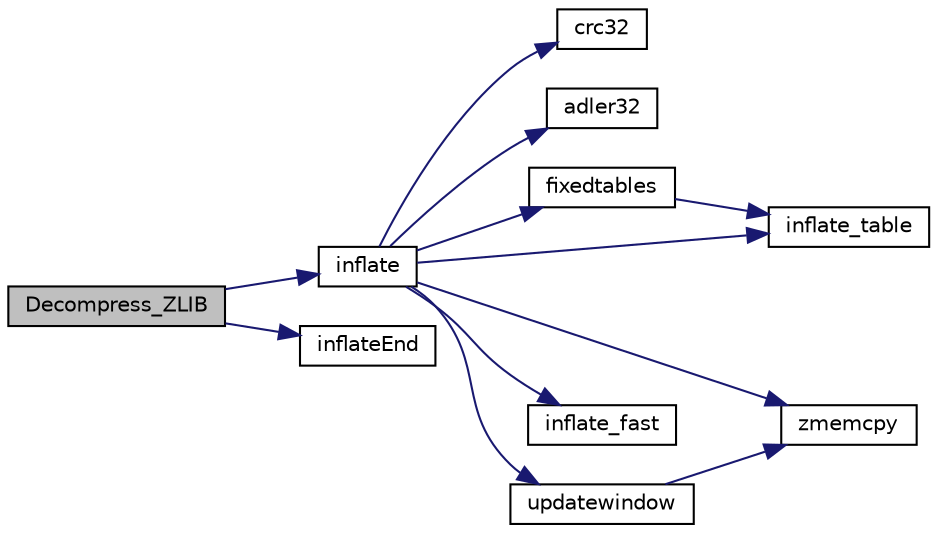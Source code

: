 digraph G
{
  edge [fontname="Helvetica",fontsize="10",labelfontname="Helvetica",labelfontsize="10"];
  node [fontname="Helvetica",fontsize="10",shape=record];
  rankdir="LR";
  Node1 [label="Decompress_ZLIB",height=0.2,width=0.4,color="black", fillcolor="grey75", style="filled" fontcolor="black"];
  Node1 -> Node2 [color="midnightblue",fontsize="10",style="solid",fontname="Helvetica"];
  Node2 [label="inflate",height=0.2,width=0.4,color="black", fillcolor="white", style="filled",URL="$inflate_8c.html#a9a49cf8b6ce882dea33505b0ac84ecef"];
  Node2 -> Node3 [color="midnightblue",fontsize="10",style="solid",fontname="Helvetica"];
  Node3 [label="crc32",height=0.2,width=0.4,color="black", fillcolor="white", style="filled",URL="$zlib_2crc32_8c.html#af5a1c7b05170540ef3bb084e6cf903c4"];
  Node2 -> Node4 [color="midnightblue",fontsize="10",style="solid",fontname="Helvetica"];
  Node4 [label="adler32",height=0.2,width=0.4,color="black", fillcolor="white", style="filled",URL="$adler32_8c.html#a86607743a4b76949b24cf5cc2f01a40d"];
  Node2 -> Node5 [color="midnightblue",fontsize="10",style="solid",fontname="Helvetica"];
  Node5 [label="zmemcpy",height=0.2,width=0.4,color="black", fillcolor="white", style="filled",URL="$zutil_8c.html#aac7aa2bbd8584b96c89e311b6c3409a5"];
  Node2 -> Node6 [color="midnightblue",fontsize="10",style="solid",fontname="Helvetica"];
  Node6 [label="fixedtables",height=0.2,width=0.4,color="black", fillcolor="white", style="filled",URL="$inflate_8c.html#a4493a4d633ce7f2dd463edc3a9bce72f"];
  Node6 -> Node7 [color="midnightblue",fontsize="10",style="solid",fontname="Helvetica"];
  Node7 [label="inflate_table",height=0.2,width=0.4,color="black", fillcolor="white", style="filled",URL="$inftrees_8c.html#a773e6164ab27c6f3ea71144dfc487c7f"];
  Node2 -> Node7 [color="midnightblue",fontsize="10",style="solid",fontname="Helvetica"];
  Node2 -> Node8 [color="midnightblue",fontsize="10",style="solid",fontname="Helvetica"];
  Node8 [label="inflate_fast",height=0.2,width=0.4,color="black", fillcolor="white", style="filled",URL="$inffast_8c.html#abe57be8a6f777dc648ebcb275e57d849"];
  Node2 -> Node9 [color="midnightblue",fontsize="10",style="solid",fontname="Helvetica"];
  Node9 [label="updatewindow",height=0.2,width=0.4,color="black", fillcolor="white", style="filled",URL="$inflate_8c.html#a1d501d65182a4a5f56d3d07961f3fb02"];
  Node9 -> Node5 [color="midnightblue",fontsize="10",style="solid",fontname="Helvetica"];
  Node1 -> Node10 [color="midnightblue",fontsize="10",style="solid",fontname="Helvetica"];
  Node10 [label="inflateEnd",height=0.2,width=0.4,color="black", fillcolor="white", style="filled",URL="$inflate_8c.html#aed3136bc8afc3ef309b731b4ad724534"];
}

